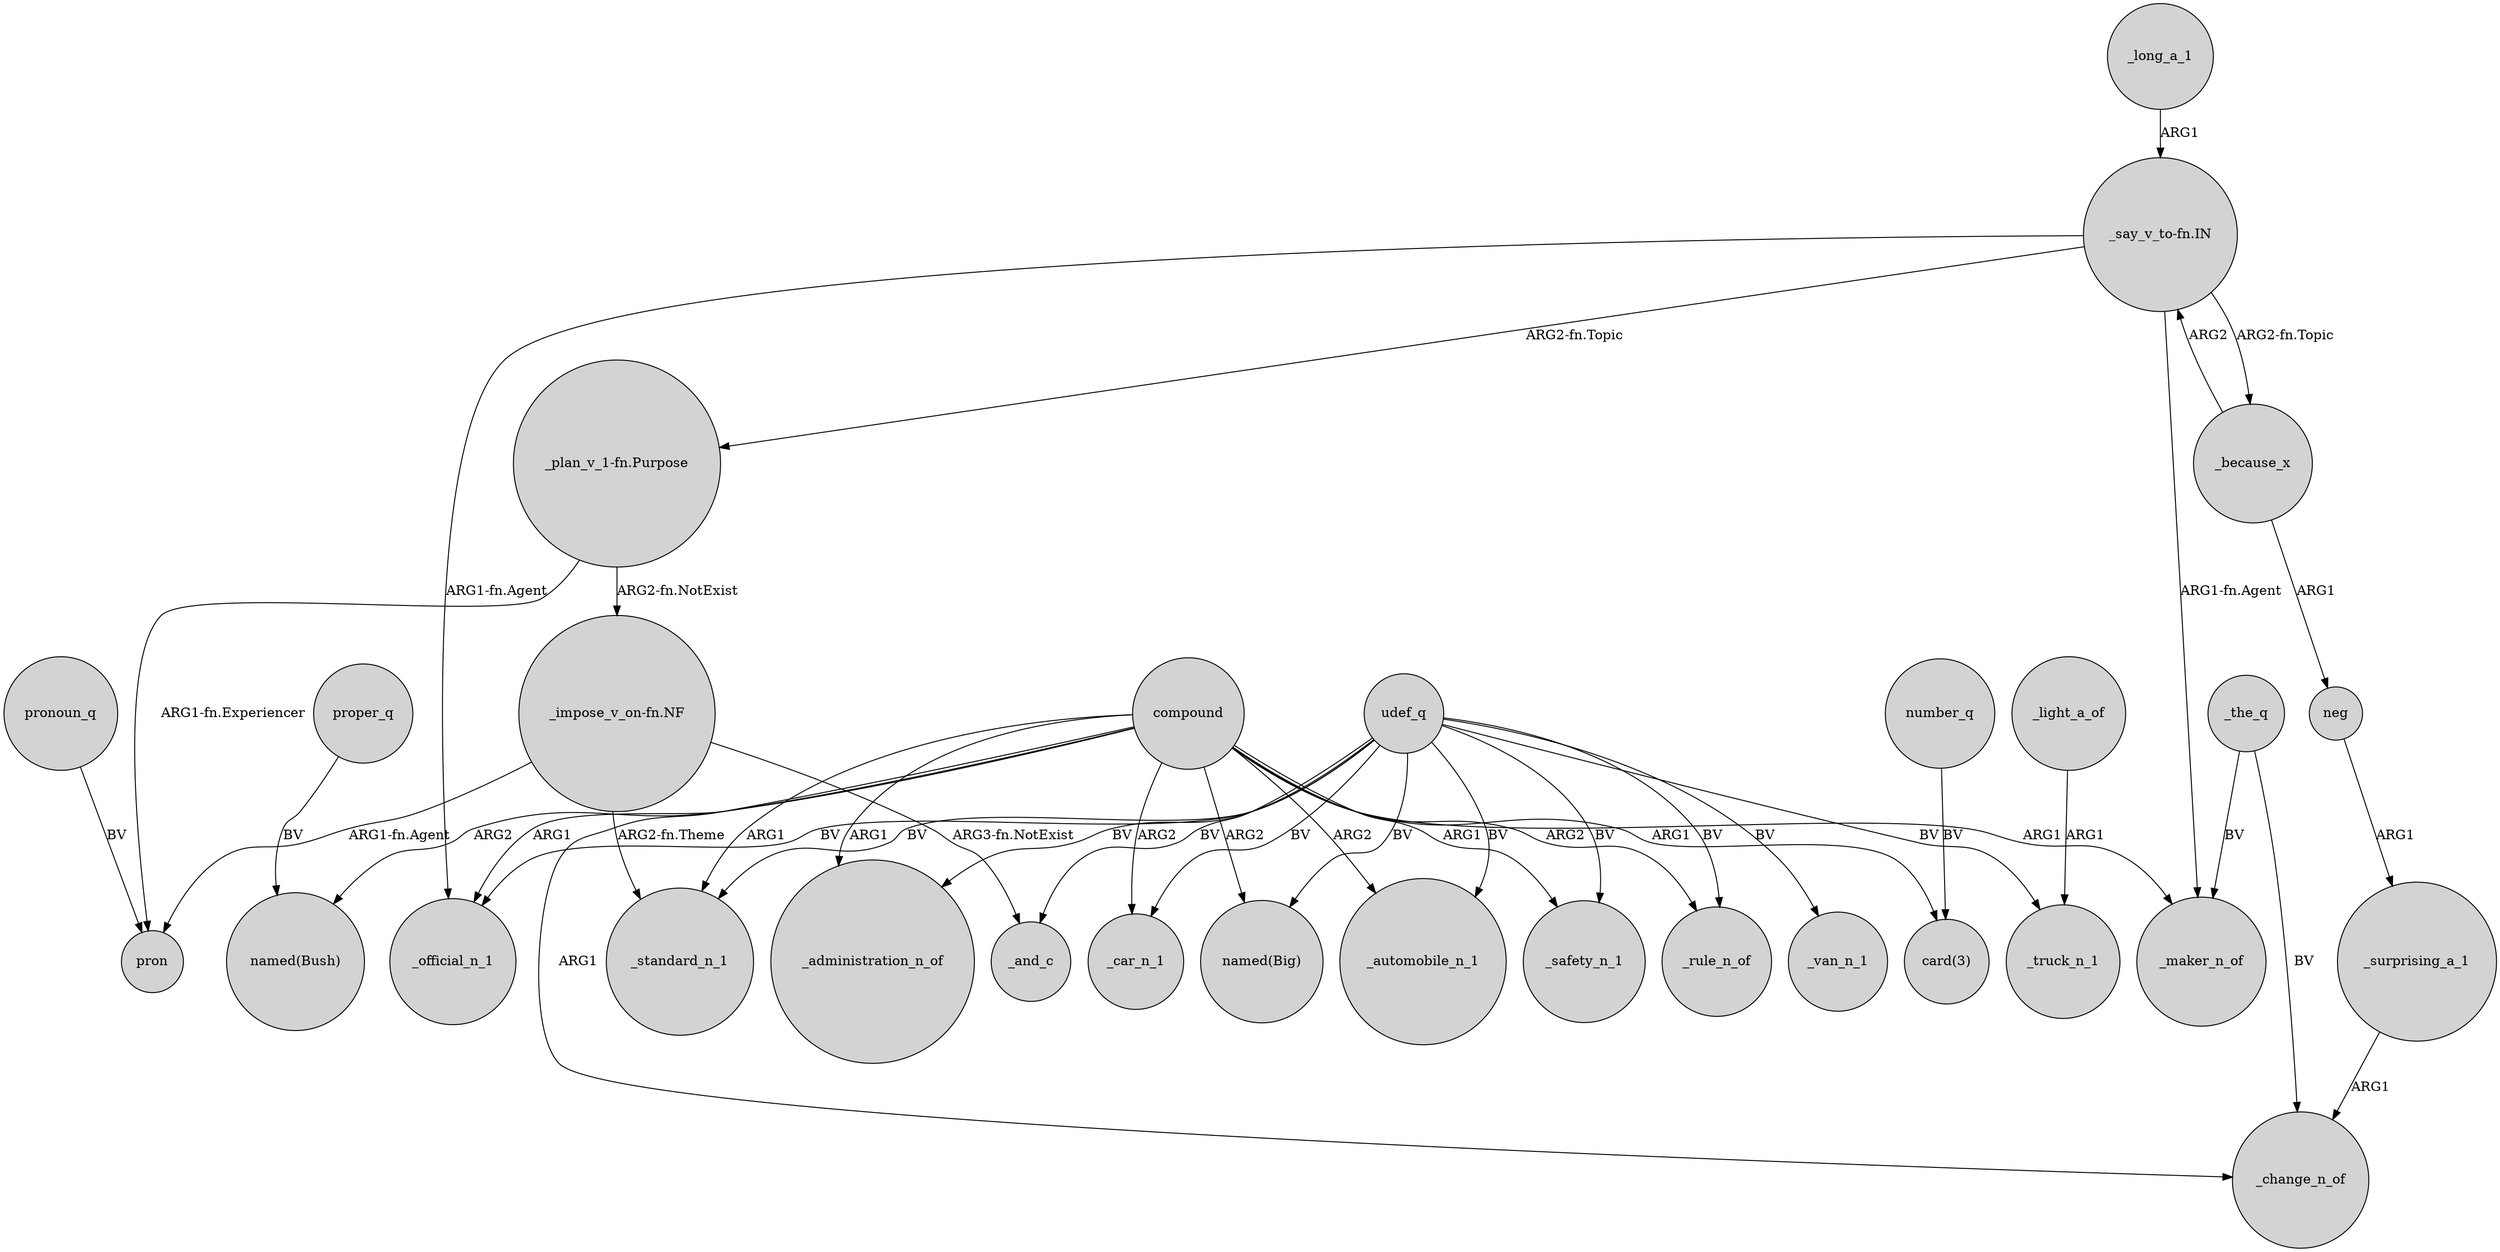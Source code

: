 digraph {
	node [shape=circle style=filled]
	udef_q -> _administration_n_of [label=BV]
	udef_q -> _rule_n_of [label=BV]
	compound -> _safety_n_1 [label=ARG1]
	compound -> "named(Bush)" [label=ARG2]
	"_say_v_to-fn.IN" -> _official_n_1 [label="ARG1-fn.Agent"]
	udef_q -> _automobile_n_1 [label=BV]
	"_plan_v_1-fn.Purpose" -> pron [label="ARG1-fn.Experiencer"]
	compound -> _administration_n_of [label=ARG1]
	"_impose_v_on-fn.NF" -> _standard_n_1 [label="ARG2-fn.Theme"]
	_light_a_of -> _truck_n_1 [label=ARG1]
	compound -> _maker_n_of [label=ARG1]
	_long_a_1 -> "_say_v_to-fn.IN" [label=ARG1]
	_the_q -> _maker_n_of [label=BV]
	udef_q -> _van_n_1 [label=BV]
	"_say_v_to-fn.IN" -> "_plan_v_1-fn.Purpose" [label="ARG2-fn.Topic"]
	"_say_v_to-fn.IN" -> _because_x [label="ARG2-fn.Topic"]
	"_impose_v_on-fn.NF" -> pron [label="ARG1-fn.Agent"]
	pronoun_q -> pron [label=BV]
	"_impose_v_on-fn.NF" -> _and_c [label="ARG3-fn.NotExist"]
	udef_q -> _truck_n_1 [label=BV]
	compound -> _automobile_n_1 [label=ARG2]
	udef_q -> _official_n_1 [label=BV]
	compound -> "card(3)" [label=ARG1]
	compound -> _change_n_of [label=ARG1]
	proper_q -> "named(Bush)" [label=BV]
	udef_q -> _safety_n_1 [label=BV]
	udef_q -> "named(Big)" [label=BV]
	compound -> _official_n_1 [label=ARG1]
	_the_q -> _change_n_of [label=BV]
	udef_q -> _car_n_1 [label=BV]
	"_say_v_to-fn.IN" -> _maker_n_of [label="ARG1-fn.Agent"]
	compound -> _rule_n_of [label=ARG2]
	_because_x -> neg [label=ARG1]
	number_q -> "card(3)" [label=BV]
	_surprising_a_1 -> _change_n_of [label=ARG1]
	"_plan_v_1-fn.Purpose" -> "_impose_v_on-fn.NF" [label="ARG2-fn.NotExist"]
	compound -> "named(Big)" [label=ARG2]
	_because_x -> "_say_v_to-fn.IN" [label=ARG2]
	udef_q -> _standard_n_1 [label=BV]
	udef_q -> _and_c [label=BV]
	compound -> _standard_n_1 [label=ARG1]
	compound -> _car_n_1 [label=ARG2]
	neg -> _surprising_a_1 [label=ARG1]
}
